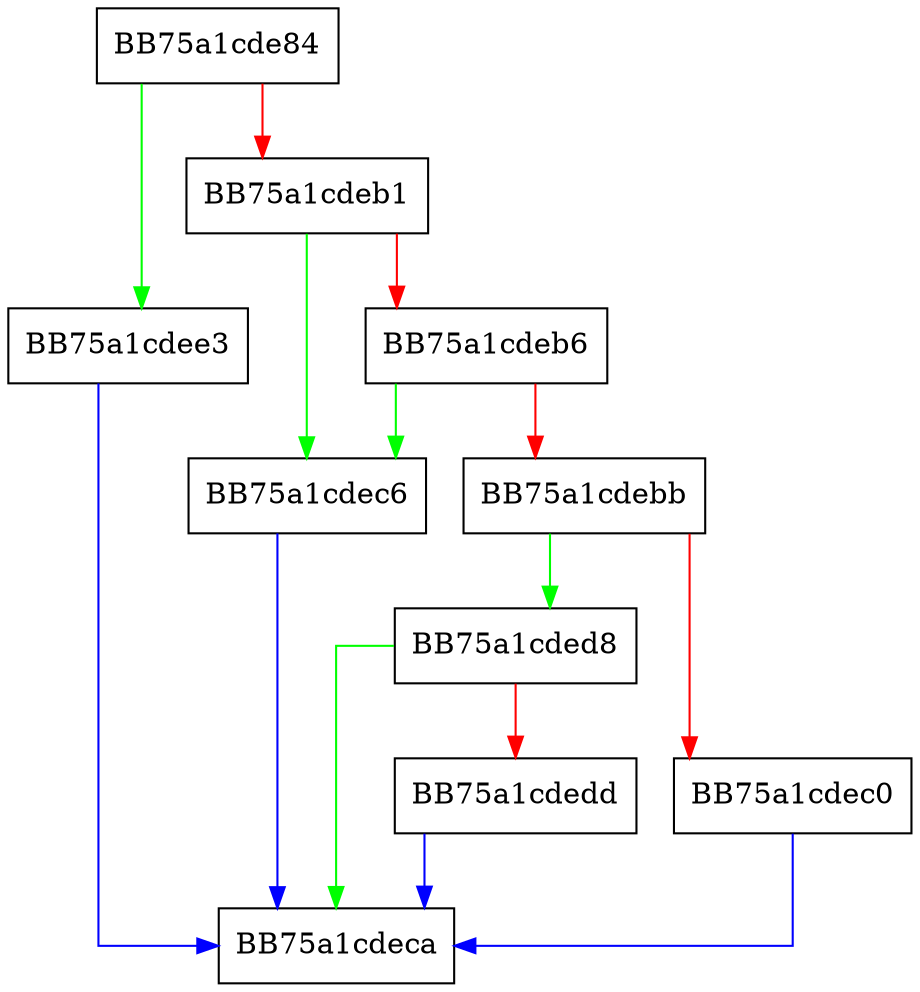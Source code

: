 digraph PDF_Property {
  node [shape="box"];
  graph [splines=ortho];
  BB75a1cde84 -> BB75a1cdee3 [color="green"];
  BB75a1cde84 -> BB75a1cdeb1 [color="red"];
  BB75a1cdeb1 -> BB75a1cdec6 [color="green"];
  BB75a1cdeb1 -> BB75a1cdeb6 [color="red"];
  BB75a1cdeb6 -> BB75a1cdec6 [color="green"];
  BB75a1cdeb6 -> BB75a1cdebb [color="red"];
  BB75a1cdebb -> BB75a1cded8 [color="green"];
  BB75a1cdebb -> BB75a1cdec0 [color="red"];
  BB75a1cdec0 -> BB75a1cdeca [color="blue"];
  BB75a1cdec6 -> BB75a1cdeca [color="blue"];
  BB75a1cded8 -> BB75a1cdeca [color="green"];
  BB75a1cded8 -> BB75a1cdedd [color="red"];
  BB75a1cdedd -> BB75a1cdeca [color="blue"];
  BB75a1cdee3 -> BB75a1cdeca [color="blue"];
}